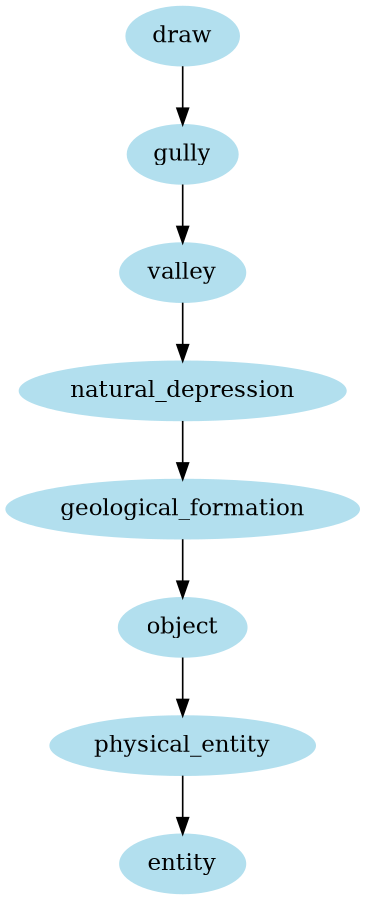 digraph unix {
	node [color=lightblue2 style=filled]
	size="6,6"
	draw -> gully
	gully -> valley
	valley -> natural_depression
	natural_depression -> geological_formation
	geological_formation -> object
	object -> physical_entity
	physical_entity -> entity
}
